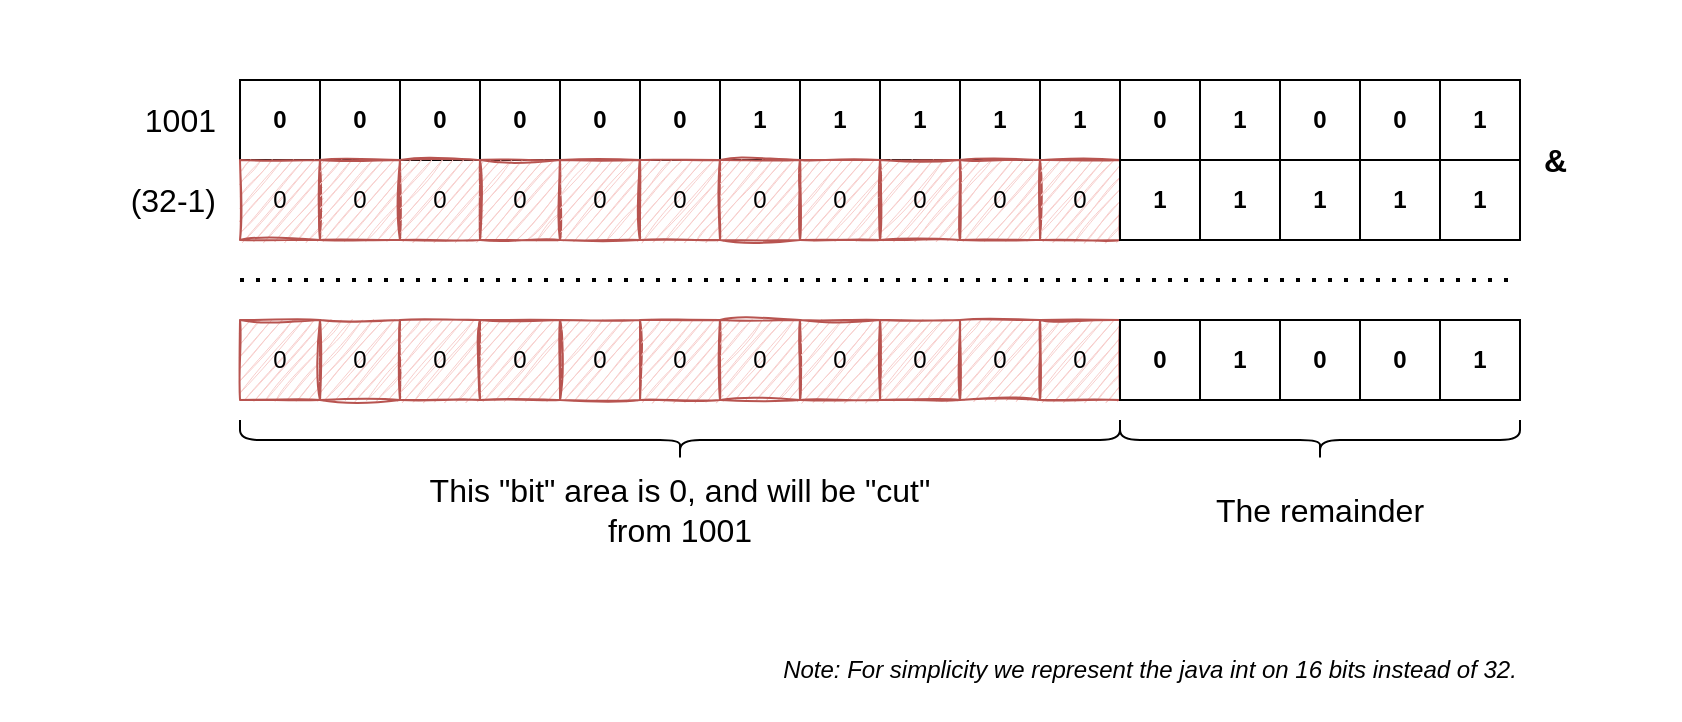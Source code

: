 <mxfile version="15.7.3" type="device"><diagram id="884bgg6pW1Z01iB2F5TA" name="Page-1"><mxGraphModel dx="1106" dy="920" grid="1" gridSize="10" guides="1" tooltips="1" connect="1" arrows="1" fold="1" page="1" pageScale="1" pageWidth="827" pageHeight="1169" math="0" shadow="0"><root><mxCell id="0"/><mxCell id="1" parent="0"/><mxCell id="jy-RsLHxAyTV15n7LbNx-1" value="0" style="rounded=0;whiteSpace=wrap;html=1;fontStyle=1" parent="1" vertex="1"><mxGeometry x="200" y="160" width="40" height="40" as="geometry"/></mxCell><mxCell id="jy-RsLHxAyTV15n7LbNx-2" value="0" style="rounded=0;whiteSpace=wrap;html=1;fontStyle=1" parent="1" vertex="1"><mxGeometry x="240" y="160" width="40" height="40" as="geometry"/></mxCell><mxCell id="jy-RsLHxAyTV15n7LbNx-3" value="0" style="rounded=0;whiteSpace=wrap;html=1;fontStyle=1" parent="1" vertex="1"><mxGeometry x="280" y="160" width="40" height="40" as="geometry"/></mxCell><mxCell id="jy-RsLHxAyTV15n7LbNx-4" value="0" style="rounded=0;whiteSpace=wrap;html=1;fontStyle=1" parent="1" vertex="1"><mxGeometry x="320" y="160" width="40" height="40" as="geometry"/></mxCell><mxCell id="jy-RsLHxAyTV15n7LbNx-5" value="0" style="rounded=0;whiteSpace=wrap;html=1;fontStyle=1" parent="1" vertex="1"><mxGeometry x="360" y="160" width="40" height="40" as="geometry"/></mxCell><mxCell id="jy-RsLHxAyTV15n7LbNx-6" value="0" style="rounded=0;whiteSpace=wrap;html=1;fontStyle=1" parent="1" vertex="1"><mxGeometry x="400" y="160" width="40" height="40" as="geometry"/></mxCell><mxCell id="jy-RsLHxAyTV15n7LbNx-7" value="1" style="rounded=0;whiteSpace=wrap;html=1;fontStyle=1" parent="1" vertex="1"><mxGeometry x="440" y="160" width="40" height="40" as="geometry"/></mxCell><mxCell id="jy-RsLHxAyTV15n7LbNx-8" value="1" style="rounded=0;whiteSpace=wrap;html=1;fontStyle=1" parent="1" vertex="1"><mxGeometry x="480" y="160" width="40" height="40" as="geometry"/></mxCell><mxCell id="jy-RsLHxAyTV15n7LbNx-9" value="1" style="rounded=0;whiteSpace=wrap;html=1;fontStyle=1" parent="1" vertex="1"><mxGeometry x="520" y="160" width="40" height="40" as="geometry"/></mxCell><mxCell id="jy-RsLHxAyTV15n7LbNx-10" value="1" style="rounded=0;whiteSpace=wrap;html=1;fontStyle=1" parent="1" vertex="1"><mxGeometry x="560" y="160" width="40" height="40" as="geometry"/></mxCell><mxCell id="jy-RsLHxAyTV15n7LbNx-11" value="1" style="rounded=0;whiteSpace=wrap;html=1;fontStyle=1" parent="1" vertex="1"><mxGeometry x="600" y="160" width="40" height="40" as="geometry"/></mxCell><mxCell id="jy-RsLHxAyTV15n7LbNx-12" value="0" style="rounded=0;whiteSpace=wrap;html=1;fontStyle=1" parent="1" vertex="1"><mxGeometry x="640" y="160" width="40" height="40" as="geometry"/></mxCell><mxCell id="jy-RsLHxAyTV15n7LbNx-13" value="1" style="rounded=0;whiteSpace=wrap;html=1;fontStyle=1" parent="1" vertex="1"><mxGeometry x="680" y="160" width="40" height="40" as="geometry"/></mxCell><mxCell id="jy-RsLHxAyTV15n7LbNx-14" value="0" style="rounded=0;whiteSpace=wrap;html=1;fontStyle=1" parent="1" vertex="1"><mxGeometry x="720" y="160" width="40" height="40" as="geometry"/></mxCell><mxCell id="jy-RsLHxAyTV15n7LbNx-15" value="0" style="rounded=0;whiteSpace=wrap;html=1;fontStyle=1" parent="1" vertex="1"><mxGeometry x="760" y="160" width="40" height="40" as="geometry"/></mxCell><mxCell id="jy-RsLHxAyTV15n7LbNx-16" value="1" style="rounded=0;whiteSpace=wrap;html=1;fontStyle=1" parent="1" vertex="1"><mxGeometry x="800" y="160" width="40" height="40" as="geometry"/></mxCell><mxCell id="jy-RsLHxAyTV15n7LbNx-21" value="0" style="rounded=0;whiteSpace=wrap;html=1;fillColor=#f8cecc;strokeColor=#b85450;gradientDirection=radial;sketch=1;" parent="1" vertex="1"><mxGeometry x="200" y="200" width="40" height="40" as="geometry"/></mxCell><mxCell id="jy-RsLHxAyTV15n7LbNx-22" value="0" style="rounded=0;whiteSpace=wrap;html=1;fillColor=#f8cecc;strokeColor=#b85450;sketch=1;" parent="1" vertex="1"><mxGeometry x="240" y="200" width="40" height="40" as="geometry"/></mxCell><mxCell id="jy-RsLHxAyTV15n7LbNx-23" value="0" style="rounded=0;whiteSpace=wrap;html=1;fillColor=#f8cecc;strokeColor=#b85450;sketch=1;" parent="1" vertex="1"><mxGeometry x="280" y="200" width="40" height="40" as="geometry"/></mxCell><mxCell id="jy-RsLHxAyTV15n7LbNx-24" value="0" style="rounded=0;whiteSpace=wrap;html=1;fillColor=#f8cecc;strokeColor=#b85450;sketch=1;" parent="1" vertex="1"><mxGeometry x="320" y="200" width="40" height="40" as="geometry"/></mxCell><mxCell id="jy-RsLHxAyTV15n7LbNx-25" value="0" style="rounded=0;whiteSpace=wrap;html=1;fillColor=#f8cecc;strokeColor=#b85450;sketch=1;" parent="1" vertex="1"><mxGeometry x="360" y="200" width="40" height="40" as="geometry"/></mxCell><mxCell id="jy-RsLHxAyTV15n7LbNx-26" value="0" style="rounded=0;whiteSpace=wrap;html=1;fillColor=#f8cecc;strokeColor=#b85450;sketch=1;" parent="1" vertex="1"><mxGeometry x="400" y="200" width="40" height="40" as="geometry"/></mxCell><mxCell id="jy-RsLHxAyTV15n7LbNx-27" value="0" style="rounded=0;whiteSpace=wrap;html=1;fillColor=#f8cecc;strokeColor=#b85450;sketch=1;" parent="1" vertex="1"><mxGeometry x="440" y="200" width="40" height="40" as="geometry"/></mxCell><mxCell id="jy-RsLHxAyTV15n7LbNx-28" value="0" style="rounded=0;whiteSpace=wrap;html=1;fillColor=#f8cecc;strokeColor=#b85450;sketch=1;" parent="1" vertex="1"><mxGeometry x="480" y="200" width="40" height="40" as="geometry"/></mxCell><mxCell id="jy-RsLHxAyTV15n7LbNx-29" value="0" style="rounded=0;whiteSpace=wrap;html=1;fillColor=#f8cecc;strokeColor=#b85450;sketch=1;" parent="1" vertex="1"><mxGeometry x="520" y="200" width="40" height="40" as="geometry"/></mxCell><mxCell id="jy-RsLHxAyTV15n7LbNx-30" value="0" style="rounded=0;whiteSpace=wrap;html=1;fillColor=#f8cecc;strokeColor=#b85450;sketch=1;" parent="1" vertex="1"><mxGeometry x="560" y="200" width="40" height="40" as="geometry"/></mxCell><mxCell id="jy-RsLHxAyTV15n7LbNx-31" value="0" style="rounded=0;whiteSpace=wrap;html=1;fillColor=#f8cecc;strokeColor=#b85450;sketch=1;" parent="1" vertex="1"><mxGeometry x="600" y="200" width="40" height="40" as="geometry"/></mxCell><mxCell id="jy-RsLHxAyTV15n7LbNx-32" value="1" style="rounded=0;whiteSpace=wrap;html=1;fontStyle=1" parent="1" vertex="1"><mxGeometry x="640" y="200" width="40" height="40" as="geometry"/></mxCell><mxCell id="jy-RsLHxAyTV15n7LbNx-33" value="1" style="rounded=0;whiteSpace=wrap;html=1;fontStyle=1" parent="1" vertex="1"><mxGeometry x="680" y="200" width="40" height="40" as="geometry"/></mxCell><mxCell id="jy-RsLHxAyTV15n7LbNx-34" value="1" style="rounded=0;whiteSpace=wrap;html=1;fontStyle=1" parent="1" vertex="1"><mxGeometry x="720" y="200" width="40" height="40" as="geometry"/></mxCell><mxCell id="jy-RsLHxAyTV15n7LbNx-35" value="1" style="rounded=0;whiteSpace=wrap;html=1;fontStyle=1" parent="1" vertex="1"><mxGeometry x="760" y="200" width="40" height="40" as="geometry"/></mxCell><mxCell id="jy-RsLHxAyTV15n7LbNx-36" value="1" style="rounded=0;whiteSpace=wrap;html=1;fontStyle=1" parent="1" vertex="1"><mxGeometry x="800" y="200" width="40" height="40" as="geometry"/></mxCell><mxCell id="jy-RsLHxAyTV15n7LbNx-37" value="0" style="rounded=0;whiteSpace=wrap;html=1;fillColor=#f8cecc;strokeColor=#b85450;sketch=1;" parent="1" vertex="1"><mxGeometry x="200" y="280" width="40" height="40" as="geometry"/></mxCell><mxCell id="jy-RsLHxAyTV15n7LbNx-38" value="0" style="rounded=0;whiteSpace=wrap;html=1;fillColor=#f8cecc;strokeColor=#b85450;sketch=1;" parent="1" vertex="1"><mxGeometry x="240" y="280" width="40" height="40" as="geometry"/></mxCell><mxCell id="jy-RsLHxAyTV15n7LbNx-39" value="0" style="rounded=0;whiteSpace=wrap;html=1;fillColor=#f8cecc;strokeColor=#b85450;sketch=1;" parent="1" vertex="1"><mxGeometry x="280" y="280" width="40" height="40" as="geometry"/></mxCell><mxCell id="jy-RsLHxAyTV15n7LbNx-40" value="0" style="rounded=0;whiteSpace=wrap;html=1;fillColor=#f8cecc;strokeColor=#b85450;sketch=1;" parent="1" vertex="1"><mxGeometry x="320" y="280" width="40" height="40" as="geometry"/></mxCell><mxCell id="jy-RsLHxAyTV15n7LbNx-41" value="0" style="rounded=0;whiteSpace=wrap;html=1;fillColor=#f8cecc;strokeColor=#b85450;sketch=1;" parent="1" vertex="1"><mxGeometry x="360" y="280" width="40" height="40" as="geometry"/></mxCell><mxCell id="jy-RsLHxAyTV15n7LbNx-42" value="0" style="rounded=0;whiteSpace=wrap;html=1;fillColor=#f8cecc;strokeColor=#b85450;sketch=1;" parent="1" vertex="1"><mxGeometry x="400" y="280" width="40" height="40" as="geometry"/></mxCell><mxCell id="jy-RsLHxAyTV15n7LbNx-43" value="0" style="rounded=0;whiteSpace=wrap;html=1;fillColor=#f8cecc;strokeColor=#b85450;sketch=1;" parent="1" vertex="1"><mxGeometry x="440" y="280" width="40" height="40" as="geometry"/></mxCell><mxCell id="jy-RsLHxAyTV15n7LbNx-44" value="0" style="rounded=0;whiteSpace=wrap;html=1;fillColor=#f8cecc;strokeColor=#b85450;sketch=1;" parent="1" vertex="1"><mxGeometry x="480" y="280" width="40" height="40" as="geometry"/></mxCell><mxCell id="jy-RsLHxAyTV15n7LbNx-45" value="0" style="rounded=0;whiteSpace=wrap;html=1;fillColor=#f8cecc;strokeColor=#b85450;sketch=1;" parent="1" vertex="1"><mxGeometry x="520" y="280" width="40" height="40" as="geometry"/></mxCell><mxCell id="jy-RsLHxAyTV15n7LbNx-46" value="0" style="rounded=0;whiteSpace=wrap;html=1;fillColor=#f8cecc;strokeColor=#b85450;sketch=1;" parent="1" vertex="1"><mxGeometry x="560" y="280" width="40" height="40" as="geometry"/></mxCell><mxCell id="jy-RsLHxAyTV15n7LbNx-47" value="0" style="rounded=0;whiteSpace=wrap;html=1;fillColor=#f8cecc;strokeColor=#b85450;sketch=1;" parent="1" vertex="1"><mxGeometry x="600" y="280" width="40" height="40" as="geometry"/></mxCell><mxCell id="jy-RsLHxAyTV15n7LbNx-48" value="0" style="rounded=0;whiteSpace=wrap;html=1;fontStyle=1" parent="1" vertex="1"><mxGeometry x="640" y="280" width="40" height="40" as="geometry"/></mxCell><mxCell id="jy-RsLHxAyTV15n7LbNx-49" value="1" style="rounded=0;whiteSpace=wrap;html=1;fontStyle=1" parent="1" vertex="1"><mxGeometry x="680" y="280" width="40" height="40" as="geometry"/></mxCell><mxCell id="jy-RsLHxAyTV15n7LbNx-50" value="0" style="rounded=0;whiteSpace=wrap;html=1;fontStyle=1" parent="1" vertex="1"><mxGeometry x="720" y="280" width="40" height="40" as="geometry"/></mxCell><mxCell id="jy-RsLHxAyTV15n7LbNx-51" value="0" style="rounded=0;whiteSpace=wrap;html=1;fontStyle=1" parent="1" vertex="1"><mxGeometry x="760" y="280" width="40" height="40" as="geometry"/></mxCell><mxCell id="jy-RsLHxAyTV15n7LbNx-52" value="1" style="rounded=0;whiteSpace=wrap;html=1;fontStyle=1" parent="1" vertex="1"><mxGeometry x="800" y="280" width="40" height="40" as="geometry"/></mxCell><mxCell id="jy-RsLHxAyTV15n7LbNx-53" value="" style="endArrow=none;dashed=1;html=1;dashPattern=1 3;strokeWidth=2;rounded=0;" parent="1" edge="1"><mxGeometry width="50" height="50" relative="1" as="geometry"><mxPoint x="200" y="260" as="sourcePoint"/><mxPoint x="840" y="260" as="targetPoint"/></mxGeometry></mxCell><mxCell id="jy-RsLHxAyTV15n7LbNx-55" value="1001" style="text;html=1;strokeColor=none;fillColor=none;align=right;verticalAlign=middle;whiteSpace=wrap;rounded=0;fontSize=16;" parent="1" vertex="1"><mxGeometry x="130" y="165" width="60" height="30" as="geometry"/></mxCell><mxCell id="jy-RsLHxAyTV15n7LbNx-56" value="(32-1)" style="text;html=1;strokeColor=none;fillColor=none;align=right;verticalAlign=middle;whiteSpace=wrap;rounded=0;fontSize=16;" parent="1" vertex="1"><mxGeometry x="130" y="205" width="60" height="30" as="geometry"/></mxCell><mxCell id="jy-RsLHxAyTV15n7LbNx-57" value="&lt;b&gt;&amp;amp;&lt;/b&gt;" style="text;html=1;strokeColor=none;fillColor=none;align=left;verticalAlign=middle;whiteSpace=wrap;rounded=0;fontSize=16;" parent="1" vertex="1"><mxGeometry x="850" y="190" width="20" height="20" as="geometry"/></mxCell><mxCell id="jy-RsLHxAyTV15n7LbNx-60" value="" style="shape=curlyBracket;whiteSpace=wrap;html=1;rounded=1;flipH=1;fontSize=16;align=right;rotation=90;" parent="1" vertex="1"><mxGeometry x="410" y="120" width="20" height="440" as="geometry"/></mxCell><mxCell id="jy-RsLHxAyTV15n7LbNx-61" value="This &quot;bit&quot; area is 0, and will be &quot;cut&quot; from 1001" style="text;html=1;strokeColor=none;fillColor=none;align=center;verticalAlign=middle;whiteSpace=wrap;rounded=0;fontSize=16;" parent="1" vertex="1"><mxGeometry x="290" y="360" width="260" height="30" as="geometry"/></mxCell><mxCell id="jy-RsLHxAyTV15n7LbNx-62" value="" style="shape=curlyBracket;whiteSpace=wrap;html=1;rounded=1;flipH=1;fontSize=16;align=right;rotation=90;" parent="1" vertex="1"><mxGeometry x="730" y="240" width="20" height="200" as="geometry"/></mxCell><mxCell id="jy-RsLHxAyTV15n7LbNx-63" value="The remainder" style="text;html=1;strokeColor=none;fillColor=none;align=center;verticalAlign=middle;whiteSpace=wrap;rounded=0;fontSize=16;" parent="1" vertex="1"><mxGeometry x="610" y="360" width="260" height="30" as="geometry"/></mxCell><mxCell id="R6grvxE3dFUlpCtXK39r-1" value="&lt;i&gt;Note: For simplicity we represent the java int on 16 bits instead of 32.&lt;/i&gt;" style="text;html=1;strokeColor=none;fillColor=none;align=center;verticalAlign=middle;whiteSpace=wrap;rounded=0;sketch=1;" vertex="1" parent="1"><mxGeometry x="460" y="440" width="390" height="30" as="geometry"/></mxCell><mxCell id="R6grvxE3dFUlpCtXK39r-2" value="" style="rounded=0;whiteSpace=wrap;html=1;sketch=1;gradientColor=none;gradientDirection=radial;fillColor=none;strokeColor=none;" vertex="1" parent="1"><mxGeometry x="80" y="120" width="840" height="360" as="geometry"/></mxCell></root></mxGraphModel></diagram></mxfile>